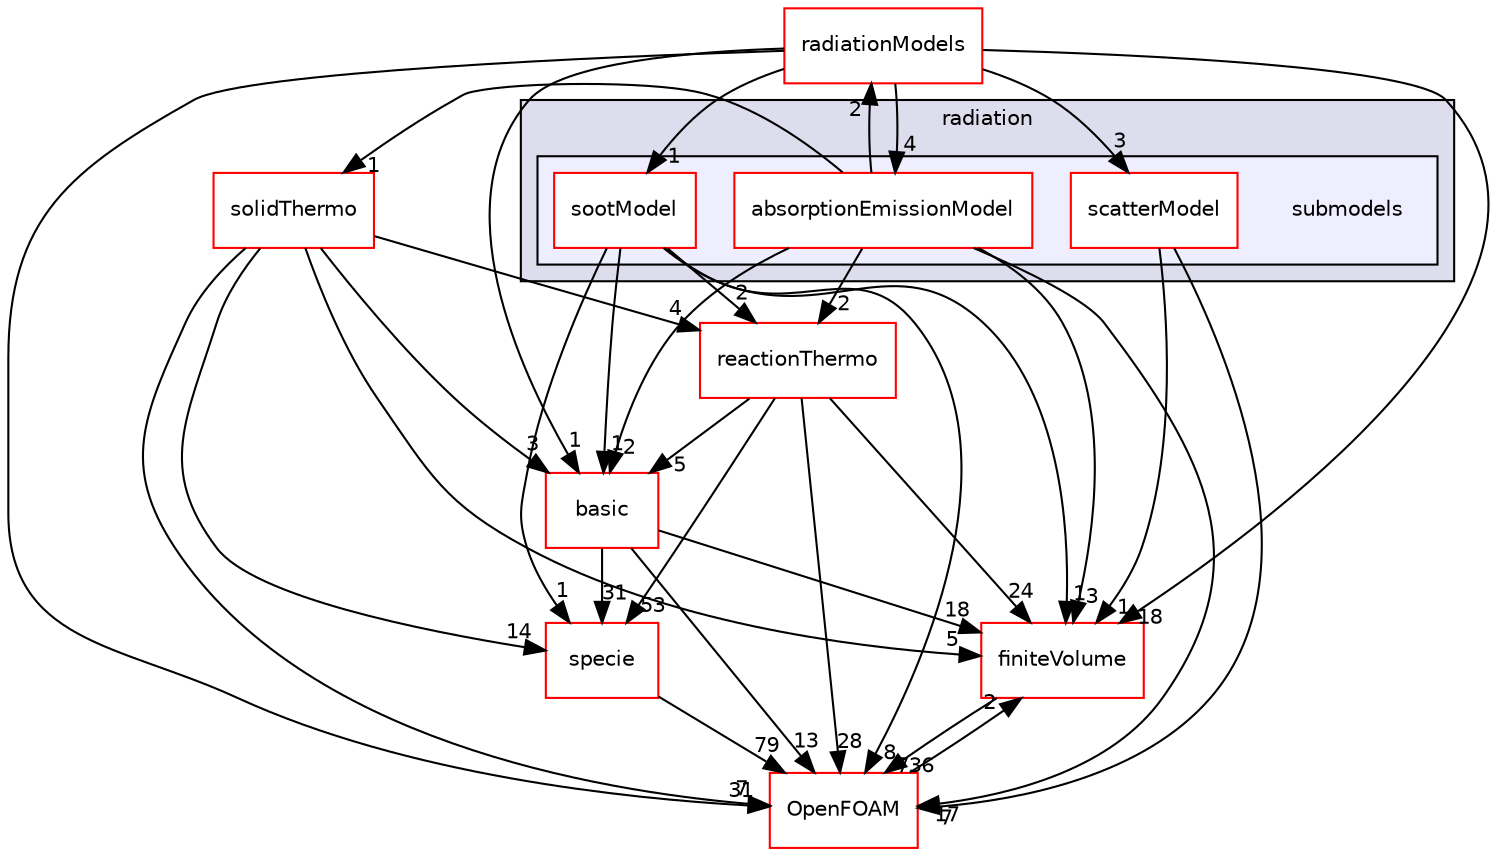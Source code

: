 digraph "src/thermophysicalModels/radiation/submodels" {
  bgcolor=transparent;
  compound=true
  node [ fontsize="10", fontname="Helvetica"];
  edge [ labelfontsize="10", labelfontname="Helvetica"];
  subgraph clusterdir_372f5e43f50c30dcf3bbe70654c3d27a {
    graph [ bgcolor="#ddddee", pencolor="black", label="radiation" fontname="Helvetica", fontsize="10", URL="dir_372f5e43f50c30dcf3bbe70654c3d27a.html"]
  subgraph clusterdir_e8719ccd60760366888bb431a21ef811 {
    graph [ bgcolor="#eeeeff", pencolor="black", label="" URL="dir_e8719ccd60760366888bb431a21ef811.html"];
    dir_e8719ccd60760366888bb431a21ef811 [shape=plaintext label="submodels"];
    dir_7a64a49595d49a3f5da22def7eeac7d7 [shape=box label="absorptionEmissionModel" color="red" fillcolor="white" style="filled" URL="dir_7a64a49595d49a3f5da22def7eeac7d7.html"];
    dir_cb26d37727abb9dd047dc85abd79b584 [shape=box label="scatterModel" color="red" fillcolor="white" style="filled" URL="dir_cb26d37727abb9dd047dc85abd79b584.html"];
    dir_89d39245f62a7d3767728b25260224c2 [shape=box label="sootModel" color="red" fillcolor="white" style="filled" URL="dir_89d39245f62a7d3767728b25260224c2.html"];
  }
  }
  dir_9bd15774b555cf7259a6fa18f99fe99b [shape=box label="finiteVolume" color="red" URL="dir_9bd15774b555cf7259a6fa18f99fe99b.html"];
  dir_5c4bf53b114f4c9237cd4ef0431fc9bd [shape=box label="specie" color="red" URL="dir_5c4bf53b114f4c9237cd4ef0431fc9bd.html"];
  dir_23cbc874b5ea49089939faa93b6f03ce [shape=box label="radiationModels" color="red" URL="dir_23cbc874b5ea49089939faa93b6f03ce.html"];
  dir_c5473ff19b20e6ec4dfe5c310b3778a8 [shape=box label="OpenFOAM" color="red" URL="dir_c5473ff19b20e6ec4dfe5c310b3778a8.html"];
  dir_b0a4276768a9e3782bd6f894861ddaf3 [shape=box label="solidThermo" color="red" URL="dir_b0a4276768a9e3782bd6f894861ddaf3.html"];
  dir_87c7a4a86ffb283740ec390ea55551cb [shape=box label="reactionThermo" color="red" URL="dir_87c7a4a86ffb283740ec390ea55551cb.html"];
  dir_38cb9973e0eaf6834e10b18bff965c4b [shape=box label="basic" color="red" URL="dir_38cb9973e0eaf6834e10b18bff965c4b.html"];
  dir_89d39245f62a7d3767728b25260224c2->dir_9bd15774b555cf7259a6fa18f99fe99b [headlabel="1", labeldistance=1.5 headhref="dir_002817_000894.html"];
  dir_89d39245f62a7d3767728b25260224c2->dir_5c4bf53b114f4c9237cd4ef0431fc9bd [headlabel="1", labeldistance=1.5 headhref="dir_002817_001232.html"];
  dir_89d39245f62a7d3767728b25260224c2->dir_c5473ff19b20e6ec4dfe5c310b3778a8 [headlabel="8", labeldistance=1.5 headhref="dir_002817_001888.html"];
  dir_89d39245f62a7d3767728b25260224c2->dir_87c7a4a86ffb283740ec390ea55551cb [headlabel="2", labeldistance=1.5 headhref="dir_002817_002821.html"];
  dir_89d39245f62a7d3767728b25260224c2->dir_38cb9973e0eaf6834e10b18bff965c4b [headlabel="1", labeldistance=1.5 headhref="dir_002817_002711.html"];
  dir_9bd15774b555cf7259a6fa18f99fe99b->dir_c5473ff19b20e6ec4dfe5c310b3778a8 [headlabel="736", labeldistance=1.5 headhref="dir_000894_001888.html"];
  dir_5c4bf53b114f4c9237cd4ef0431fc9bd->dir_c5473ff19b20e6ec4dfe5c310b3778a8 [headlabel="79", labeldistance=1.5 headhref="dir_001232_001888.html"];
  dir_23cbc874b5ea49089939faa93b6f03ce->dir_89d39245f62a7d3767728b25260224c2 [headlabel="1", labeldistance=1.5 headhref="dir_002569_002817.html"];
  dir_23cbc874b5ea49089939faa93b6f03ce->dir_9bd15774b555cf7259a6fa18f99fe99b [headlabel="18", labeldistance=1.5 headhref="dir_002569_000894.html"];
  dir_23cbc874b5ea49089939faa93b6f03ce->dir_7a64a49595d49a3f5da22def7eeac7d7 [headlabel="4", labeldistance=1.5 headhref="dir_002569_002805.html"];
  dir_23cbc874b5ea49089939faa93b6f03ce->dir_c5473ff19b20e6ec4dfe5c310b3778a8 [headlabel="31", labeldistance=1.5 headhref="dir_002569_001888.html"];
  dir_23cbc874b5ea49089939faa93b6f03ce->dir_38cb9973e0eaf6834e10b18bff965c4b [headlabel="1", labeldistance=1.5 headhref="dir_002569_002711.html"];
  dir_23cbc874b5ea49089939faa93b6f03ce->dir_cb26d37727abb9dd047dc85abd79b584 [headlabel="3", labeldistance=1.5 headhref="dir_002569_002813.html"];
  dir_7a64a49595d49a3f5da22def7eeac7d7->dir_9bd15774b555cf7259a6fa18f99fe99b [headlabel="3", labeldistance=1.5 headhref="dir_002805_000894.html"];
  dir_7a64a49595d49a3f5da22def7eeac7d7->dir_23cbc874b5ea49089939faa93b6f03ce [headlabel="2", labeldistance=1.5 headhref="dir_002805_002569.html"];
  dir_7a64a49595d49a3f5da22def7eeac7d7->dir_c5473ff19b20e6ec4dfe5c310b3778a8 [headlabel="17", labeldistance=1.5 headhref="dir_002805_001888.html"];
  dir_7a64a49595d49a3f5da22def7eeac7d7->dir_b0a4276768a9e3782bd6f894861ddaf3 [headlabel="1", labeldistance=1.5 headhref="dir_002805_002864.html"];
  dir_7a64a49595d49a3f5da22def7eeac7d7->dir_87c7a4a86ffb283740ec390ea55551cb [headlabel="2", labeldistance=1.5 headhref="dir_002805_002821.html"];
  dir_7a64a49595d49a3f5da22def7eeac7d7->dir_38cb9973e0eaf6834e10b18bff965c4b [headlabel="2", labeldistance=1.5 headhref="dir_002805_002711.html"];
  dir_c5473ff19b20e6ec4dfe5c310b3778a8->dir_9bd15774b555cf7259a6fa18f99fe99b [headlabel="2", labeldistance=1.5 headhref="dir_001888_000894.html"];
  dir_b0a4276768a9e3782bd6f894861ddaf3->dir_9bd15774b555cf7259a6fa18f99fe99b [headlabel="5", labeldistance=1.5 headhref="dir_002864_000894.html"];
  dir_b0a4276768a9e3782bd6f894861ddaf3->dir_5c4bf53b114f4c9237cd4ef0431fc9bd [headlabel="14", labeldistance=1.5 headhref="dir_002864_001232.html"];
  dir_b0a4276768a9e3782bd6f894861ddaf3->dir_c5473ff19b20e6ec4dfe5c310b3778a8 [headlabel="7", labeldistance=1.5 headhref="dir_002864_001888.html"];
  dir_b0a4276768a9e3782bd6f894861ddaf3->dir_87c7a4a86ffb283740ec390ea55551cb [headlabel="4", labeldistance=1.5 headhref="dir_002864_002821.html"];
  dir_b0a4276768a9e3782bd6f894861ddaf3->dir_38cb9973e0eaf6834e10b18bff965c4b [headlabel="3", labeldistance=1.5 headhref="dir_002864_002711.html"];
  dir_87c7a4a86ffb283740ec390ea55551cb->dir_9bd15774b555cf7259a6fa18f99fe99b [headlabel="24", labeldistance=1.5 headhref="dir_002821_000894.html"];
  dir_87c7a4a86ffb283740ec390ea55551cb->dir_5c4bf53b114f4c9237cd4ef0431fc9bd [headlabel="53", labeldistance=1.5 headhref="dir_002821_001232.html"];
  dir_87c7a4a86ffb283740ec390ea55551cb->dir_c5473ff19b20e6ec4dfe5c310b3778a8 [headlabel="28", labeldistance=1.5 headhref="dir_002821_001888.html"];
  dir_87c7a4a86ffb283740ec390ea55551cb->dir_38cb9973e0eaf6834e10b18bff965c4b [headlabel="5", labeldistance=1.5 headhref="dir_002821_002711.html"];
  dir_38cb9973e0eaf6834e10b18bff965c4b->dir_9bd15774b555cf7259a6fa18f99fe99b [headlabel="18", labeldistance=1.5 headhref="dir_002711_000894.html"];
  dir_38cb9973e0eaf6834e10b18bff965c4b->dir_5c4bf53b114f4c9237cd4ef0431fc9bd [headlabel="31", labeldistance=1.5 headhref="dir_002711_001232.html"];
  dir_38cb9973e0eaf6834e10b18bff965c4b->dir_c5473ff19b20e6ec4dfe5c310b3778a8 [headlabel="13", labeldistance=1.5 headhref="dir_002711_001888.html"];
  dir_cb26d37727abb9dd047dc85abd79b584->dir_9bd15774b555cf7259a6fa18f99fe99b [headlabel="1", labeldistance=1.5 headhref="dir_002813_000894.html"];
  dir_cb26d37727abb9dd047dc85abd79b584->dir_c5473ff19b20e6ec4dfe5c310b3778a8 [headlabel="7", labeldistance=1.5 headhref="dir_002813_001888.html"];
}
